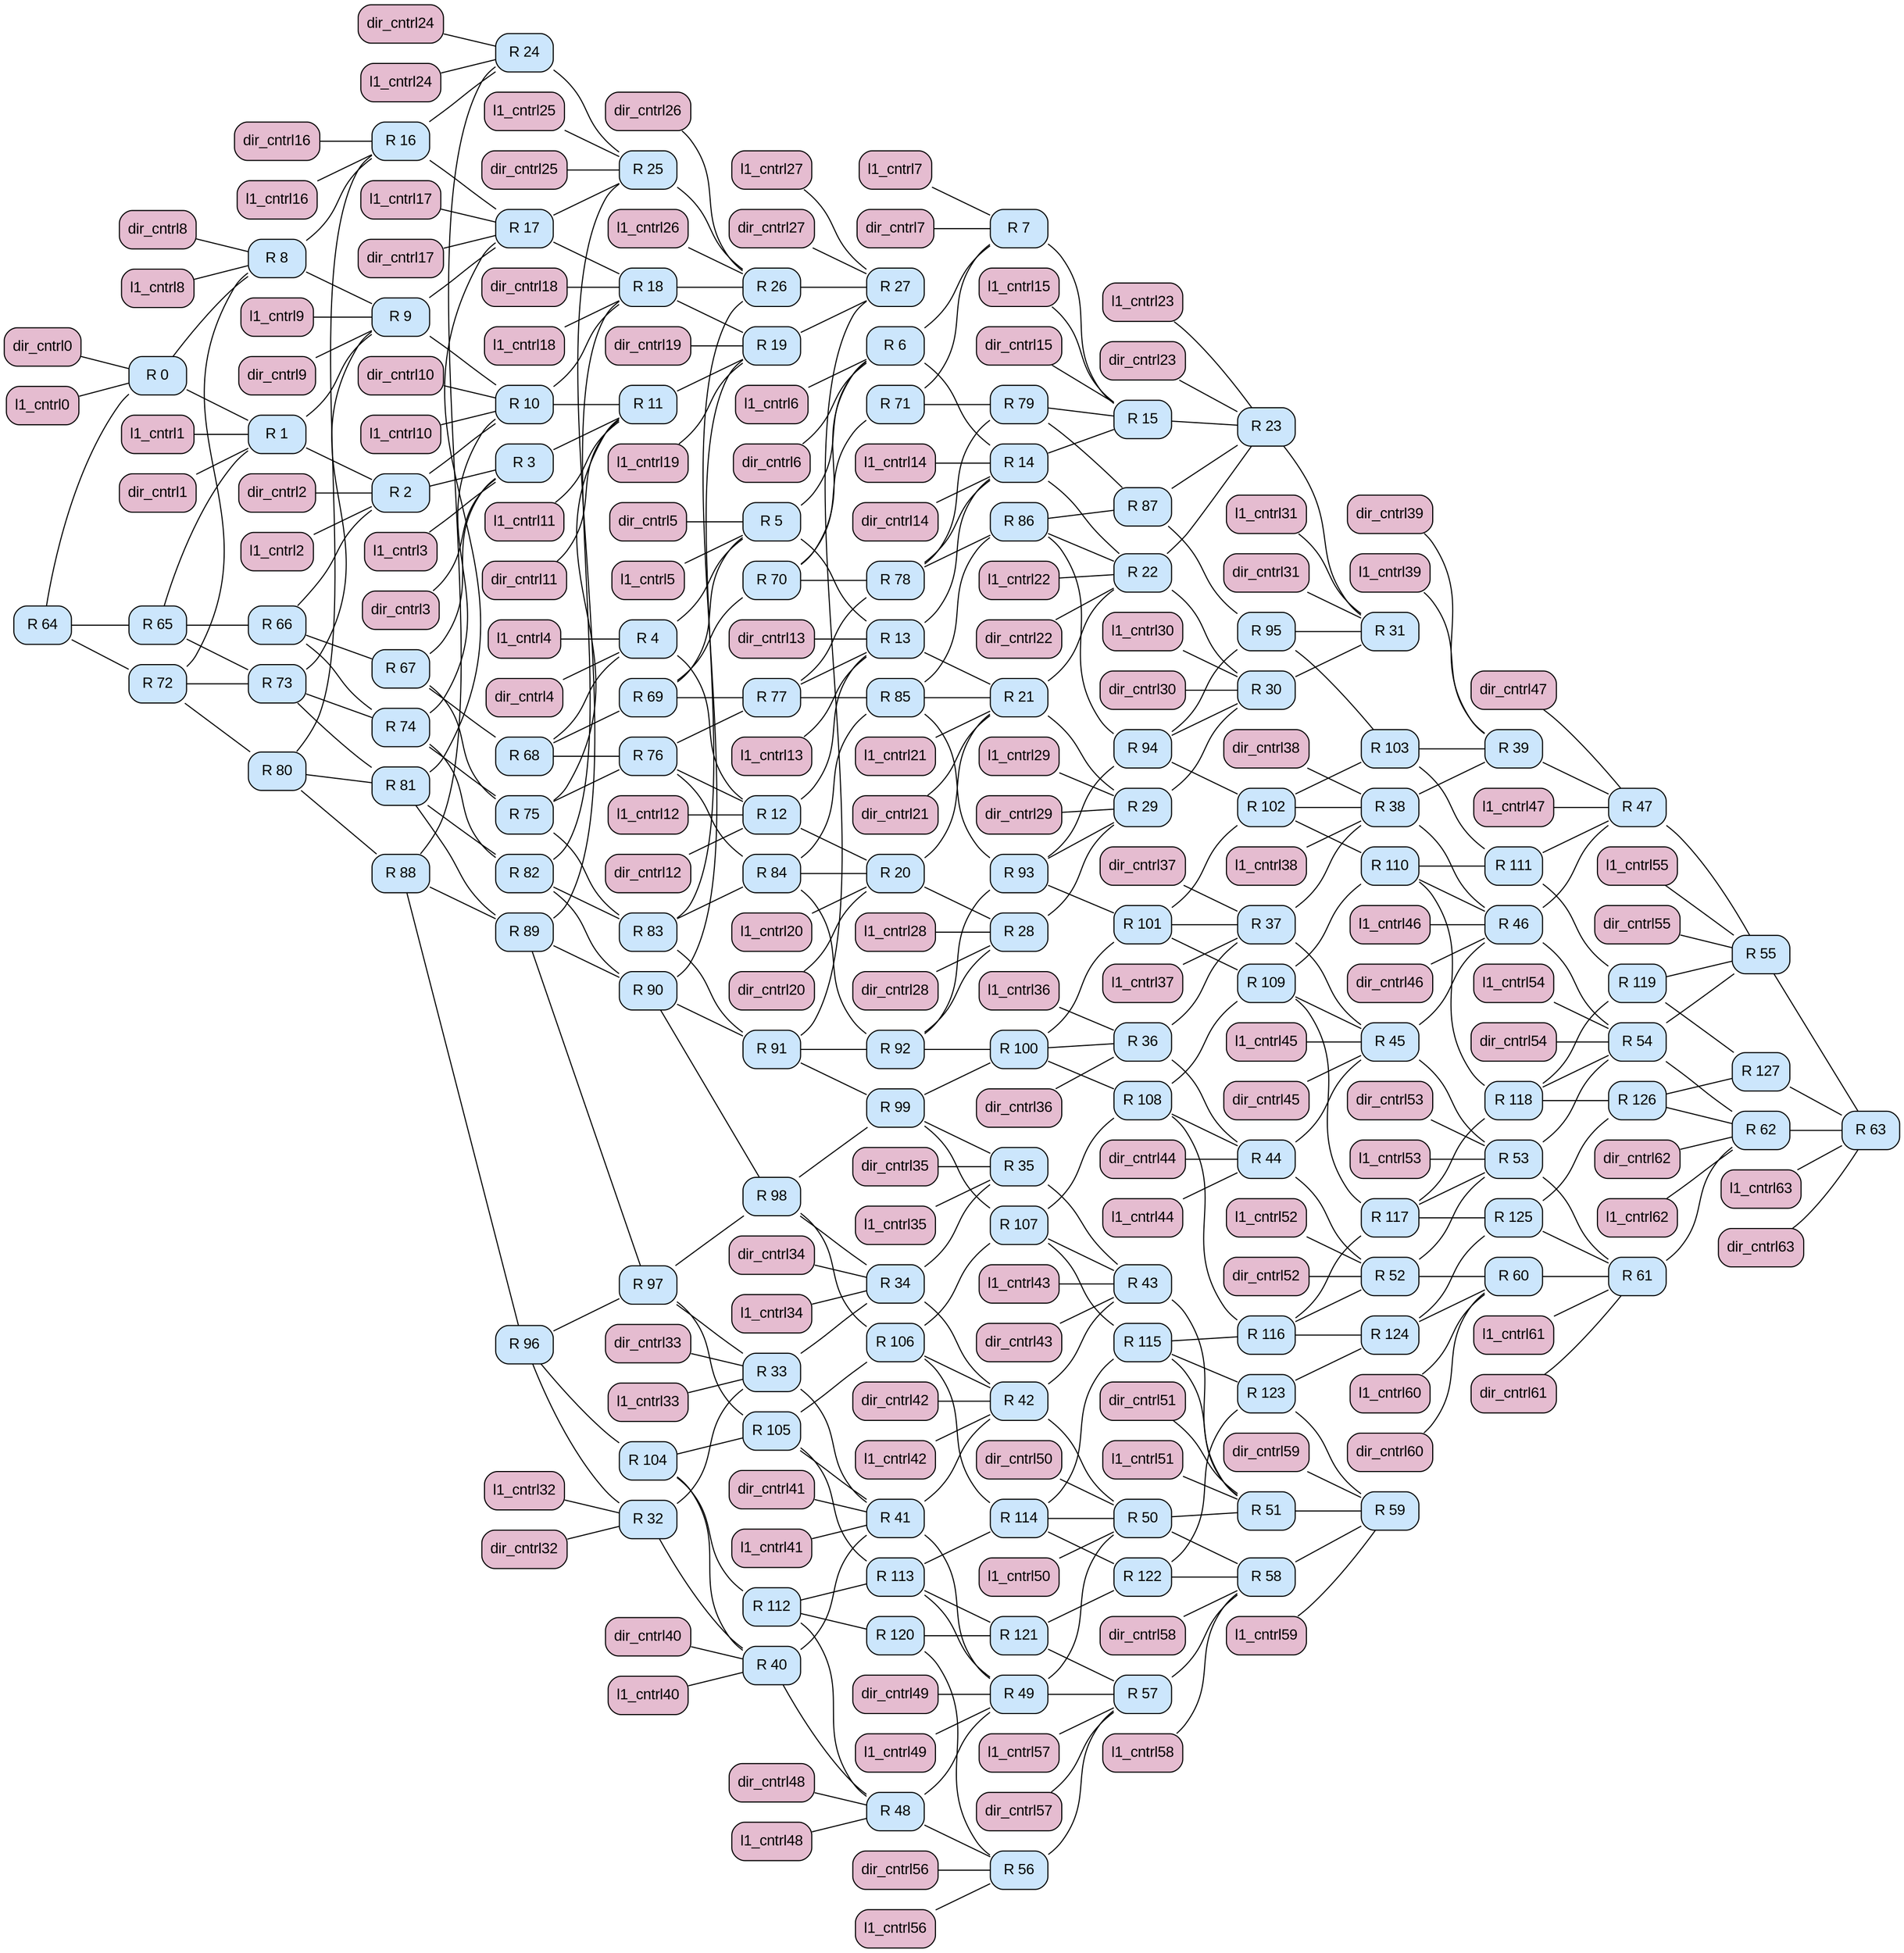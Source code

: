 graph G {
rankdir=LR;
"system.ruby.network.routers000" [color="#000000", fillcolor="#cce6fc", fontcolor="#000000", fontname=Arial, fontsize=14, label="R 0", shape=Mrecord, style="rounded, filled"];
"system.ruby.network.routers001" [color="#000000", fillcolor="#cce6fc", fontcolor="#000000", fontname=Arial, fontsize=14, label="R 1", shape=Mrecord, style="rounded, filled"];
"system.ruby.network.routers002" [color="#000000", fillcolor="#cce6fc", fontcolor="#000000", fontname=Arial, fontsize=14, label="R 2", shape=Mrecord, style="rounded, filled"];
"system.ruby.network.routers003" [color="#000000", fillcolor="#cce6fc", fontcolor="#000000", fontname=Arial, fontsize=14, label="R 3", shape=Mrecord, style="rounded, filled"];
"system.ruby.network.routers004" [color="#000000", fillcolor="#cce6fc", fontcolor="#000000", fontname=Arial, fontsize=14, label="R 4", shape=Mrecord, style="rounded, filled"];
"system.ruby.network.routers005" [color="#000000", fillcolor="#cce6fc", fontcolor="#000000", fontname=Arial, fontsize=14, label="R 5", shape=Mrecord, style="rounded, filled"];
"system.ruby.network.routers006" [color="#000000", fillcolor="#cce6fc", fontcolor="#000000", fontname=Arial, fontsize=14, label="R 6", shape=Mrecord, style="rounded, filled"];
"system.ruby.network.routers007" [color="#000000", fillcolor="#cce6fc", fontcolor="#000000", fontname=Arial, fontsize=14, label="R 7", shape=Mrecord, style="rounded, filled"];
"system.ruby.network.routers008" [color="#000000", fillcolor="#cce6fc", fontcolor="#000000", fontname=Arial, fontsize=14, label="R 8", shape=Mrecord, style="rounded, filled"];
"system.ruby.network.routers009" [color="#000000", fillcolor="#cce6fc", fontcolor="#000000", fontname=Arial, fontsize=14, label="R 9", shape=Mrecord, style="rounded, filled"];
"system.ruby.network.routers010" [color="#000000", fillcolor="#cce6fc", fontcolor="#000000", fontname=Arial, fontsize=14, label="R 10", shape=Mrecord, style="rounded, filled"];
"system.ruby.network.routers011" [color="#000000", fillcolor="#cce6fc", fontcolor="#000000", fontname=Arial, fontsize=14, label="R 11", shape=Mrecord, style="rounded, filled"];
"system.ruby.network.routers012" [color="#000000", fillcolor="#cce6fc", fontcolor="#000000", fontname=Arial, fontsize=14, label="R 12", shape=Mrecord, style="rounded, filled"];
"system.ruby.network.routers013" [color="#000000", fillcolor="#cce6fc", fontcolor="#000000", fontname=Arial, fontsize=14, label="R 13", shape=Mrecord, style="rounded, filled"];
"system.ruby.network.routers014" [color="#000000", fillcolor="#cce6fc", fontcolor="#000000", fontname=Arial, fontsize=14, label="R 14", shape=Mrecord, style="rounded, filled"];
"system.ruby.network.routers015" [color="#000000", fillcolor="#cce6fc", fontcolor="#000000", fontname=Arial, fontsize=14, label="R 15", shape=Mrecord, style="rounded, filled"];
"system.ruby.network.routers016" [color="#000000", fillcolor="#cce6fc", fontcolor="#000000", fontname=Arial, fontsize=14, label="R 16", shape=Mrecord, style="rounded, filled"];
"system.ruby.network.routers017" [color="#000000", fillcolor="#cce6fc", fontcolor="#000000", fontname=Arial, fontsize=14, label="R 17", shape=Mrecord, style="rounded, filled"];
"system.ruby.network.routers018" [color="#000000", fillcolor="#cce6fc", fontcolor="#000000", fontname=Arial, fontsize=14, label="R 18", shape=Mrecord, style="rounded, filled"];
"system.ruby.network.routers019" [color="#000000", fillcolor="#cce6fc", fontcolor="#000000", fontname=Arial, fontsize=14, label="R 19", shape=Mrecord, style="rounded, filled"];
"system.ruby.network.routers020" [color="#000000", fillcolor="#cce6fc", fontcolor="#000000", fontname=Arial, fontsize=14, label="R 20", shape=Mrecord, style="rounded, filled"];
"system.ruby.network.routers021" [color="#000000", fillcolor="#cce6fc", fontcolor="#000000", fontname=Arial, fontsize=14, label="R 21", shape=Mrecord, style="rounded, filled"];
"system.ruby.network.routers022" [color="#000000", fillcolor="#cce6fc", fontcolor="#000000", fontname=Arial, fontsize=14, label="R 22", shape=Mrecord, style="rounded, filled"];
"system.ruby.network.routers023" [color="#000000", fillcolor="#cce6fc", fontcolor="#000000", fontname=Arial, fontsize=14, label="R 23", shape=Mrecord, style="rounded, filled"];
"system.ruby.network.routers024" [color="#000000", fillcolor="#cce6fc", fontcolor="#000000", fontname=Arial, fontsize=14, label="R 24", shape=Mrecord, style="rounded, filled"];
"system.ruby.network.routers025" [color="#000000", fillcolor="#cce6fc", fontcolor="#000000", fontname=Arial, fontsize=14, label="R 25", shape=Mrecord, style="rounded, filled"];
"system.ruby.network.routers026" [color="#000000", fillcolor="#cce6fc", fontcolor="#000000", fontname=Arial, fontsize=14, label="R 26", shape=Mrecord, style="rounded, filled"];
"system.ruby.network.routers027" [color="#000000", fillcolor="#cce6fc", fontcolor="#000000", fontname=Arial, fontsize=14, label="R 27", shape=Mrecord, style="rounded, filled"];
"system.ruby.network.routers028" [color="#000000", fillcolor="#cce6fc", fontcolor="#000000", fontname=Arial, fontsize=14, label="R 28", shape=Mrecord, style="rounded, filled"];
"system.ruby.network.routers029" [color="#000000", fillcolor="#cce6fc", fontcolor="#000000", fontname=Arial, fontsize=14, label="R 29", shape=Mrecord, style="rounded, filled"];
"system.ruby.network.routers030" [color="#000000", fillcolor="#cce6fc", fontcolor="#000000", fontname=Arial, fontsize=14, label="R 30", shape=Mrecord, style="rounded, filled"];
"system.ruby.network.routers031" [color="#000000", fillcolor="#cce6fc", fontcolor="#000000", fontname=Arial, fontsize=14, label="R 31", shape=Mrecord, style="rounded, filled"];
"system.ruby.network.routers032" [color="#000000", fillcolor="#cce6fc", fontcolor="#000000", fontname=Arial, fontsize=14, label="R 32", shape=Mrecord, style="rounded, filled"];
"system.ruby.network.routers033" [color="#000000", fillcolor="#cce6fc", fontcolor="#000000", fontname=Arial, fontsize=14, label="R 33", shape=Mrecord, style="rounded, filled"];
"system.ruby.network.routers034" [color="#000000", fillcolor="#cce6fc", fontcolor="#000000", fontname=Arial, fontsize=14, label="R 34", shape=Mrecord, style="rounded, filled"];
"system.ruby.network.routers035" [color="#000000", fillcolor="#cce6fc", fontcolor="#000000", fontname=Arial, fontsize=14, label="R 35", shape=Mrecord, style="rounded, filled"];
"system.ruby.network.routers036" [color="#000000", fillcolor="#cce6fc", fontcolor="#000000", fontname=Arial, fontsize=14, label="R 36", shape=Mrecord, style="rounded, filled"];
"system.ruby.network.routers037" [color="#000000", fillcolor="#cce6fc", fontcolor="#000000", fontname=Arial, fontsize=14, label="R 37", shape=Mrecord, style="rounded, filled"];
"system.ruby.network.routers038" [color="#000000", fillcolor="#cce6fc", fontcolor="#000000", fontname=Arial, fontsize=14, label="R 38", shape=Mrecord, style="rounded, filled"];
"system.ruby.network.routers039" [color="#000000", fillcolor="#cce6fc", fontcolor="#000000", fontname=Arial, fontsize=14, label="R 39", shape=Mrecord, style="rounded, filled"];
"system.ruby.network.routers040" [color="#000000", fillcolor="#cce6fc", fontcolor="#000000", fontname=Arial, fontsize=14, label="R 40", shape=Mrecord, style="rounded, filled"];
"system.ruby.network.routers041" [color="#000000", fillcolor="#cce6fc", fontcolor="#000000", fontname=Arial, fontsize=14, label="R 41", shape=Mrecord, style="rounded, filled"];
"system.ruby.network.routers042" [color="#000000", fillcolor="#cce6fc", fontcolor="#000000", fontname=Arial, fontsize=14, label="R 42", shape=Mrecord, style="rounded, filled"];
"system.ruby.network.routers043" [color="#000000", fillcolor="#cce6fc", fontcolor="#000000", fontname=Arial, fontsize=14, label="R 43", shape=Mrecord, style="rounded, filled"];
"system.ruby.network.routers044" [color="#000000", fillcolor="#cce6fc", fontcolor="#000000", fontname=Arial, fontsize=14, label="R 44", shape=Mrecord, style="rounded, filled"];
"system.ruby.network.routers045" [color="#000000", fillcolor="#cce6fc", fontcolor="#000000", fontname=Arial, fontsize=14, label="R 45", shape=Mrecord, style="rounded, filled"];
"system.ruby.network.routers046" [color="#000000", fillcolor="#cce6fc", fontcolor="#000000", fontname=Arial, fontsize=14, label="R 46", shape=Mrecord, style="rounded, filled"];
"system.ruby.network.routers047" [color="#000000", fillcolor="#cce6fc", fontcolor="#000000", fontname=Arial, fontsize=14, label="R 47", shape=Mrecord, style="rounded, filled"];
"system.ruby.network.routers048" [color="#000000", fillcolor="#cce6fc", fontcolor="#000000", fontname=Arial, fontsize=14, label="R 48", shape=Mrecord, style="rounded, filled"];
"system.ruby.network.routers049" [color="#000000", fillcolor="#cce6fc", fontcolor="#000000", fontname=Arial, fontsize=14, label="R 49", shape=Mrecord, style="rounded, filled"];
"system.ruby.network.routers050" [color="#000000", fillcolor="#cce6fc", fontcolor="#000000", fontname=Arial, fontsize=14, label="R 50", shape=Mrecord, style="rounded, filled"];
"system.ruby.network.routers051" [color="#000000", fillcolor="#cce6fc", fontcolor="#000000", fontname=Arial, fontsize=14, label="R 51", shape=Mrecord, style="rounded, filled"];
"system.ruby.network.routers052" [color="#000000", fillcolor="#cce6fc", fontcolor="#000000", fontname=Arial, fontsize=14, label="R 52", shape=Mrecord, style="rounded, filled"];
"system.ruby.network.routers053" [color="#000000", fillcolor="#cce6fc", fontcolor="#000000", fontname=Arial, fontsize=14, label="R 53", shape=Mrecord, style="rounded, filled"];
"system.ruby.network.routers054" [color="#000000", fillcolor="#cce6fc", fontcolor="#000000", fontname=Arial, fontsize=14, label="R 54", shape=Mrecord, style="rounded, filled"];
"system.ruby.network.routers055" [color="#000000", fillcolor="#cce6fc", fontcolor="#000000", fontname=Arial, fontsize=14, label="R 55", shape=Mrecord, style="rounded, filled"];
"system.ruby.network.routers056" [color="#000000", fillcolor="#cce6fc", fontcolor="#000000", fontname=Arial, fontsize=14, label="R 56", shape=Mrecord, style="rounded, filled"];
"system.ruby.network.routers057" [color="#000000", fillcolor="#cce6fc", fontcolor="#000000", fontname=Arial, fontsize=14, label="R 57", shape=Mrecord, style="rounded, filled"];
"system.ruby.network.routers058" [color="#000000", fillcolor="#cce6fc", fontcolor="#000000", fontname=Arial, fontsize=14, label="R 58", shape=Mrecord, style="rounded, filled"];
"system.ruby.network.routers059" [color="#000000", fillcolor="#cce6fc", fontcolor="#000000", fontname=Arial, fontsize=14, label="R 59", shape=Mrecord, style="rounded, filled"];
"system.ruby.network.routers060" [color="#000000", fillcolor="#cce6fc", fontcolor="#000000", fontname=Arial, fontsize=14, label="R 60", shape=Mrecord, style="rounded, filled"];
"system.ruby.network.routers061" [color="#000000", fillcolor="#cce6fc", fontcolor="#000000", fontname=Arial, fontsize=14, label="R 61", shape=Mrecord, style="rounded, filled"];
"system.ruby.network.routers062" [color="#000000", fillcolor="#cce6fc", fontcolor="#000000", fontname=Arial, fontsize=14, label="R 62", shape=Mrecord, style="rounded, filled"];
"system.ruby.network.routers063" [color="#000000", fillcolor="#cce6fc", fontcolor="#000000", fontname=Arial, fontsize=14, label="R 63", shape=Mrecord, style="rounded, filled"];
"system.ruby.network.routers064" [color="#000000", fillcolor="#cce6fc", fontcolor="#000000", fontname=Arial, fontsize=14, label="R 64", shape=Mrecord, style="rounded, filled"];
"system.ruby.network.routers065" [color="#000000", fillcolor="#cce6fc", fontcolor="#000000", fontname=Arial, fontsize=14, label="R 65", shape=Mrecord, style="rounded, filled"];
"system.ruby.network.routers066" [color="#000000", fillcolor="#cce6fc", fontcolor="#000000", fontname=Arial, fontsize=14, label="R 66", shape=Mrecord, style="rounded, filled"];
"system.ruby.network.routers067" [color="#000000", fillcolor="#cce6fc", fontcolor="#000000", fontname=Arial, fontsize=14, label="R 67", shape=Mrecord, style="rounded, filled"];
"system.ruby.network.routers068" [color="#000000", fillcolor="#cce6fc", fontcolor="#000000", fontname=Arial, fontsize=14, label="R 68", shape=Mrecord, style="rounded, filled"];
"system.ruby.network.routers069" [color="#000000", fillcolor="#cce6fc", fontcolor="#000000", fontname=Arial, fontsize=14, label="R 69", shape=Mrecord, style="rounded, filled"];
"system.ruby.network.routers070" [color="#000000", fillcolor="#cce6fc", fontcolor="#000000", fontname=Arial, fontsize=14, label="R 70", shape=Mrecord, style="rounded, filled"];
"system.ruby.network.routers071" [color="#000000", fillcolor="#cce6fc", fontcolor="#000000", fontname=Arial, fontsize=14, label="R 71", shape=Mrecord, style="rounded, filled"];
"system.ruby.network.routers072" [color="#000000", fillcolor="#cce6fc", fontcolor="#000000", fontname=Arial, fontsize=14, label="R 72", shape=Mrecord, style="rounded, filled"];
"system.ruby.network.routers073" [color="#000000", fillcolor="#cce6fc", fontcolor="#000000", fontname=Arial, fontsize=14, label="R 73", shape=Mrecord, style="rounded, filled"];
"system.ruby.network.routers074" [color="#000000", fillcolor="#cce6fc", fontcolor="#000000", fontname=Arial, fontsize=14, label="R 74", shape=Mrecord, style="rounded, filled"];
"system.ruby.network.routers075" [color="#000000", fillcolor="#cce6fc", fontcolor="#000000", fontname=Arial, fontsize=14, label="R 75", shape=Mrecord, style="rounded, filled"];
"system.ruby.network.routers076" [color="#000000", fillcolor="#cce6fc", fontcolor="#000000", fontname=Arial, fontsize=14, label="R 76", shape=Mrecord, style="rounded, filled"];
"system.ruby.network.routers077" [color="#000000", fillcolor="#cce6fc", fontcolor="#000000", fontname=Arial, fontsize=14, label="R 77", shape=Mrecord, style="rounded, filled"];
"system.ruby.network.routers078" [color="#000000", fillcolor="#cce6fc", fontcolor="#000000", fontname=Arial, fontsize=14, label="R 78", shape=Mrecord, style="rounded, filled"];
"system.ruby.network.routers079" [color="#000000", fillcolor="#cce6fc", fontcolor="#000000", fontname=Arial, fontsize=14, label="R 79", shape=Mrecord, style="rounded, filled"];
"system.ruby.network.routers080" [color="#000000", fillcolor="#cce6fc", fontcolor="#000000", fontname=Arial, fontsize=14, label="R 80", shape=Mrecord, style="rounded, filled"];
"system.ruby.network.routers081" [color="#000000", fillcolor="#cce6fc", fontcolor="#000000", fontname=Arial, fontsize=14, label="R 81", shape=Mrecord, style="rounded, filled"];
"system.ruby.network.routers082" [color="#000000", fillcolor="#cce6fc", fontcolor="#000000", fontname=Arial, fontsize=14, label="R 82", shape=Mrecord, style="rounded, filled"];
"system.ruby.network.routers083" [color="#000000", fillcolor="#cce6fc", fontcolor="#000000", fontname=Arial, fontsize=14, label="R 83", shape=Mrecord, style="rounded, filled"];
"system.ruby.network.routers084" [color="#000000", fillcolor="#cce6fc", fontcolor="#000000", fontname=Arial, fontsize=14, label="R 84", shape=Mrecord, style="rounded, filled"];
"system.ruby.network.routers085" [color="#000000", fillcolor="#cce6fc", fontcolor="#000000", fontname=Arial, fontsize=14, label="R 85", shape=Mrecord, style="rounded, filled"];
"system.ruby.network.routers086" [color="#000000", fillcolor="#cce6fc", fontcolor="#000000", fontname=Arial, fontsize=14, label="R 86", shape=Mrecord, style="rounded, filled"];
"system.ruby.network.routers087" [color="#000000", fillcolor="#cce6fc", fontcolor="#000000", fontname=Arial, fontsize=14, label="R 87", shape=Mrecord, style="rounded, filled"];
"system.ruby.network.routers088" [color="#000000", fillcolor="#cce6fc", fontcolor="#000000", fontname=Arial, fontsize=14, label="R 88", shape=Mrecord, style="rounded, filled"];
"system.ruby.network.routers089" [color="#000000", fillcolor="#cce6fc", fontcolor="#000000", fontname=Arial, fontsize=14, label="R 89", shape=Mrecord, style="rounded, filled"];
"system.ruby.network.routers090" [color="#000000", fillcolor="#cce6fc", fontcolor="#000000", fontname=Arial, fontsize=14, label="R 90", shape=Mrecord, style="rounded, filled"];
"system.ruby.network.routers091" [color="#000000", fillcolor="#cce6fc", fontcolor="#000000", fontname=Arial, fontsize=14, label="R 91", shape=Mrecord, style="rounded, filled"];
"system.ruby.network.routers092" [color="#000000", fillcolor="#cce6fc", fontcolor="#000000", fontname=Arial, fontsize=14, label="R 92", shape=Mrecord, style="rounded, filled"];
"system.ruby.network.routers093" [color="#000000", fillcolor="#cce6fc", fontcolor="#000000", fontname=Arial, fontsize=14, label="R 93", shape=Mrecord, style="rounded, filled"];
"system.ruby.network.routers094" [color="#000000", fillcolor="#cce6fc", fontcolor="#000000", fontname=Arial, fontsize=14, label="R 94", shape=Mrecord, style="rounded, filled"];
"system.ruby.network.routers095" [color="#000000", fillcolor="#cce6fc", fontcolor="#000000", fontname=Arial, fontsize=14, label="R 95", shape=Mrecord, style="rounded, filled"];
"system.ruby.network.routers096" [color="#000000", fillcolor="#cce6fc", fontcolor="#000000", fontname=Arial, fontsize=14, label="R 96", shape=Mrecord, style="rounded, filled"];
"system.ruby.network.routers097" [color="#000000", fillcolor="#cce6fc", fontcolor="#000000", fontname=Arial, fontsize=14, label="R 97", shape=Mrecord, style="rounded, filled"];
"system.ruby.network.routers098" [color="#000000", fillcolor="#cce6fc", fontcolor="#000000", fontname=Arial, fontsize=14, label="R 98", shape=Mrecord, style="rounded, filled"];
"system.ruby.network.routers099" [color="#000000", fillcolor="#cce6fc", fontcolor="#000000", fontname=Arial, fontsize=14, label="R 99", shape=Mrecord, style="rounded, filled"];
"system.ruby.network.routers100" [color="#000000", fillcolor="#cce6fc", fontcolor="#000000", fontname=Arial, fontsize=14, label="R 100", shape=Mrecord, style="rounded, filled"];
"system.ruby.network.routers101" [color="#000000", fillcolor="#cce6fc", fontcolor="#000000", fontname=Arial, fontsize=14, label="R 101", shape=Mrecord, style="rounded, filled"];
"system.ruby.network.routers102" [color="#000000", fillcolor="#cce6fc", fontcolor="#000000", fontname=Arial, fontsize=14, label="R 102", shape=Mrecord, style="rounded, filled"];
"system.ruby.network.routers103" [color="#000000", fillcolor="#cce6fc", fontcolor="#000000", fontname=Arial, fontsize=14, label="R 103", shape=Mrecord, style="rounded, filled"];
"system.ruby.network.routers104" [color="#000000", fillcolor="#cce6fc", fontcolor="#000000", fontname=Arial, fontsize=14, label="R 104", shape=Mrecord, style="rounded, filled"];
"system.ruby.network.routers105" [color="#000000", fillcolor="#cce6fc", fontcolor="#000000", fontname=Arial, fontsize=14, label="R 105", shape=Mrecord, style="rounded, filled"];
"system.ruby.network.routers106" [color="#000000", fillcolor="#cce6fc", fontcolor="#000000", fontname=Arial, fontsize=14, label="R 106", shape=Mrecord, style="rounded, filled"];
"system.ruby.network.routers107" [color="#000000", fillcolor="#cce6fc", fontcolor="#000000", fontname=Arial, fontsize=14, label="R 107", shape=Mrecord, style="rounded, filled"];
"system.ruby.network.routers108" [color="#000000", fillcolor="#cce6fc", fontcolor="#000000", fontname=Arial, fontsize=14, label="R 108", shape=Mrecord, style="rounded, filled"];
"system.ruby.network.routers109" [color="#000000", fillcolor="#cce6fc", fontcolor="#000000", fontname=Arial, fontsize=14, label="R 109", shape=Mrecord, style="rounded, filled"];
"system.ruby.network.routers110" [color="#000000", fillcolor="#cce6fc", fontcolor="#000000", fontname=Arial, fontsize=14, label="R 110", shape=Mrecord, style="rounded, filled"];
"system.ruby.network.routers111" [color="#000000", fillcolor="#cce6fc", fontcolor="#000000", fontname=Arial, fontsize=14, label="R 111", shape=Mrecord, style="rounded, filled"];
"system.ruby.network.routers112" [color="#000000", fillcolor="#cce6fc", fontcolor="#000000", fontname=Arial, fontsize=14, label="R 112", shape=Mrecord, style="rounded, filled"];
"system.ruby.network.routers113" [color="#000000", fillcolor="#cce6fc", fontcolor="#000000", fontname=Arial, fontsize=14, label="R 113", shape=Mrecord, style="rounded, filled"];
"system.ruby.network.routers114" [color="#000000", fillcolor="#cce6fc", fontcolor="#000000", fontname=Arial, fontsize=14, label="R 114", shape=Mrecord, style="rounded, filled"];
"system.ruby.network.routers115" [color="#000000", fillcolor="#cce6fc", fontcolor="#000000", fontname=Arial, fontsize=14, label="R 115", shape=Mrecord, style="rounded, filled"];
"system.ruby.network.routers116" [color="#000000", fillcolor="#cce6fc", fontcolor="#000000", fontname=Arial, fontsize=14, label="R 116", shape=Mrecord, style="rounded, filled"];
"system.ruby.network.routers117" [color="#000000", fillcolor="#cce6fc", fontcolor="#000000", fontname=Arial, fontsize=14, label="R 117", shape=Mrecord, style="rounded, filled"];
"system.ruby.network.routers118" [color="#000000", fillcolor="#cce6fc", fontcolor="#000000", fontname=Arial, fontsize=14, label="R 118", shape=Mrecord, style="rounded, filled"];
"system.ruby.network.routers119" [color="#000000", fillcolor="#cce6fc", fontcolor="#000000", fontname=Arial, fontsize=14, label="R 119", shape=Mrecord, style="rounded, filled"];
"system.ruby.network.routers120" [color="#000000", fillcolor="#cce6fc", fontcolor="#000000", fontname=Arial, fontsize=14, label="R 120", shape=Mrecord, style="rounded, filled"];
"system.ruby.network.routers121" [color="#000000", fillcolor="#cce6fc", fontcolor="#000000", fontname=Arial, fontsize=14, label="R 121", shape=Mrecord, style="rounded, filled"];
"system.ruby.network.routers122" [color="#000000", fillcolor="#cce6fc", fontcolor="#000000", fontname=Arial, fontsize=14, label="R 122", shape=Mrecord, style="rounded, filled"];
"system.ruby.network.routers123" [color="#000000", fillcolor="#cce6fc", fontcolor="#000000", fontname=Arial, fontsize=14, label="R 123", shape=Mrecord, style="rounded, filled"];
"system.ruby.network.routers124" [color="#000000", fillcolor="#cce6fc", fontcolor="#000000", fontname=Arial, fontsize=14, label="R 124", shape=Mrecord, style="rounded, filled"];
"system.ruby.network.routers125" [color="#000000", fillcolor="#cce6fc", fontcolor="#000000", fontname=Arial, fontsize=14, label="R 125", shape=Mrecord, style="rounded, filled"];
"system.ruby.network.routers126" [color="#000000", fillcolor="#cce6fc", fontcolor="#000000", fontname=Arial, fontsize=14, label="R 126", shape=Mrecord, style="rounded, filled"];
"system.ruby.network.routers127" [color="#000000", fillcolor="#cce6fc", fontcolor="#000000", fontname=Arial, fontsize=14, label="R 127", shape=Mrecord, style="rounded, filled"];
"system.ruby.network.routers000" -- "system.ruby.network.routers001";
"system.ruby.network.routers001" -- "system.ruby.network.routers002";
"system.ruby.network.routers002" -- "system.ruby.network.routers003";
"system.ruby.network.routers004" -- "system.ruby.network.routers005";
"system.ruby.network.routers005" -- "system.ruby.network.routers006";
"system.ruby.network.routers006" -- "system.ruby.network.routers007";
"system.ruby.network.routers008" -- "system.ruby.network.routers009";
"system.ruby.network.routers009" -- "system.ruby.network.routers010";
"system.ruby.network.routers010" -- "system.ruby.network.routers011";
"system.ruby.network.routers012" -- "system.ruby.network.routers013";
"system.ruby.network.routers013" -- "system.ruby.network.routers014";
"system.ruby.network.routers014" -- "system.ruby.network.routers015";
"system.ruby.network.routers016" -- "system.ruby.network.routers017";
"system.ruby.network.routers017" -- "system.ruby.network.routers018";
"system.ruby.network.routers018" -- "system.ruby.network.routers019";
"system.ruby.network.routers020" -- "system.ruby.network.routers021";
"system.ruby.network.routers021" -- "system.ruby.network.routers022";
"system.ruby.network.routers022" -- "system.ruby.network.routers023";
"system.ruby.network.routers024" -- "system.ruby.network.routers025";
"system.ruby.network.routers025" -- "system.ruby.network.routers026";
"system.ruby.network.routers026" -- "system.ruby.network.routers027";
"system.ruby.network.routers028" -- "system.ruby.network.routers029";
"system.ruby.network.routers029" -- "system.ruby.network.routers030";
"system.ruby.network.routers030" -- "system.ruby.network.routers031";
"system.ruby.network.routers032" -- "system.ruby.network.routers033";
"system.ruby.network.routers033" -- "system.ruby.network.routers034";
"system.ruby.network.routers034" -- "system.ruby.network.routers035";
"system.ruby.network.routers036" -- "system.ruby.network.routers037";
"system.ruby.network.routers037" -- "system.ruby.network.routers038";
"system.ruby.network.routers038" -- "system.ruby.network.routers039";
"system.ruby.network.routers040" -- "system.ruby.network.routers041";
"system.ruby.network.routers041" -- "system.ruby.network.routers042";
"system.ruby.network.routers042" -- "system.ruby.network.routers043";
"system.ruby.network.routers044" -- "system.ruby.network.routers045";
"system.ruby.network.routers045" -- "system.ruby.network.routers046";
"system.ruby.network.routers046" -- "system.ruby.network.routers047";
"system.ruby.network.routers048" -- "system.ruby.network.routers049";
"system.ruby.network.routers049" -- "system.ruby.network.routers050";
"system.ruby.network.routers050" -- "system.ruby.network.routers051";
"system.ruby.network.routers052" -- "system.ruby.network.routers053";
"system.ruby.network.routers053" -- "system.ruby.network.routers054";
"system.ruby.network.routers054" -- "system.ruby.network.routers055";
"system.ruby.network.routers056" -- "system.ruby.network.routers057";
"system.ruby.network.routers057" -- "system.ruby.network.routers058";
"system.ruby.network.routers058" -- "system.ruby.network.routers059";
"system.ruby.network.routers060" -- "system.ruby.network.routers061";
"system.ruby.network.routers061" -- "system.ruby.network.routers062";
"system.ruby.network.routers062" -- "system.ruby.network.routers063";
"system.ruby.network.routers000" -- "system.ruby.network.routers008";
"system.ruby.network.routers008" -- "system.ruby.network.routers016";
"system.ruby.network.routers016" -- "system.ruby.network.routers024";
"system.ruby.network.routers032" -- "system.ruby.network.routers040";
"system.ruby.network.routers040" -- "system.ruby.network.routers048";
"system.ruby.network.routers048" -- "system.ruby.network.routers056";
"system.ruby.network.routers001" -- "system.ruby.network.routers009";
"system.ruby.network.routers009" -- "system.ruby.network.routers017";
"system.ruby.network.routers017" -- "system.ruby.network.routers025";
"system.ruby.network.routers033" -- "system.ruby.network.routers041";
"system.ruby.network.routers041" -- "system.ruby.network.routers049";
"system.ruby.network.routers049" -- "system.ruby.network.routers057";
"system.ruby.network.routers002" -- "system.ruby.network.routers010";
"system.ruby.network.routers010" -- "system.ruby.network.routers018";
"system.ruby.network.routers018" -- "system.ruby.network.routers026";
"system.ruby.network.routers034" -- "system.ruby.network.routers042";
"system.ruby.network.routers042" -- "system.ruby.network.routers050";
"system.ruby.network.routers050" -- "system.ruby.network.routers058";
"system.ruby.network.routers003" -- "system.ruby.network.routers011";
"system.ruby.network.routers011" -- "system.ruby.network.routers019";
"system.ruby.network.routers019" -- "system.ruby.network.routers027";
"system.ruby.network.routers035" -- "system.ruby.network.routers043";
"system.ruby.network.routers043" -- "system.ruby.network.routers051";
"system.ruby.network.routers051" -- "system.ruby.network.routers059";
"system.ruby.network.routers004" -- "system.ruby.network.routers012";
"system.ruby.network.routers012" -- "system.ruby.network.routers020";
"system.ruby.network.routers020" -- "system.ruby.network.routers028";
"system.ruby.network.routers036" -- "system.ruby.network.routers044";
"system.ruby.network.routers044" -- "system.ruby.network.routers052";
"system.ruby.network.routers052" -- "system.ruby.network.routers060";
"system.ruby.network.routers005" -- "system.ruby.network.routers013";
"system.ruby.network.routers013" -- "system.ruby.network.routers021";
"system.ruby.network.routers021" -- "system.ruby.network.routers029";
"system.ruby.network.routers037" -- "system.ruby.network.routers045";
"system.ruby.network.routers045" -- "system.ruby.network.routers053";
"system.ruby.network.routers053" -- "system.ruby.network.routers061";
"system.ruby.network.routers006" -- "system.ruby.network.routers014";
"system.ruby.network.routers014" -- "system.ruby.network.routers022";
"system.ruby.network.routers022" -- "system.ruby.network.routers030";
"system.ruby.network.routers038" -- "system.ruby.network.routers046";
"system.ruby.network.routers046" -- "system.ruby.network.routers054";
"system.ruby.network.routers054" -- "system.ruby.network.routers062";
"system.ruby.network.routers007" -- "system.ruby.network.routers015";
"system.ruby.network.routers015" -- "system.ruby.network.routers023";
"system.ruby.network.routers023" -- "system.ruby.network.routers031";
"system.ruby.network.routers039" -- "system.ruby.network.routers047";
"system.ruby.network.routers047" -- "system.ruby.network.routers055";
"system.ruby.network.routers055" -- "system.ruby.network.routers063";
"system.ruby.network.routers064" -- "system.ruby.network.routers065";
"system.ruby.network.routers065" -- "system.ruby.network.routers066";
"system.ruby.network.routers066" -- "system.ruby.network.routers067";
"system.ruby.network.routers067" -- "system.ruby.network.routers068";
"system.ruby.network.routers068" -- "system.ruby.network.routers069";
"system.ruby.network.routers069" -- "system.ruby.network.routers070";
"system.ruby.network.routers070" -- "system.ruby.network.routers071";
"system.ruby.network.routers072" -- "system.ruby.network.routers073";
"system.ruby.network.routers073" -- "system.ruby.network.routers074";
"system.ruby.network.routers074" -- "system.ruby.network.routers075";
"system.ruby.network.routers075" -- "system.ruby.network.routers076";
"system.ruby.network.routers076" -- "system.ruby.network.routers077";
"system.ruby.network.routers077" -- "system.ruby.network.routers078";
"system.ruby.network.routers078" -- "system.ruby.network.routers079";
"system.ruby.network.routers080" -- "system.ruby.network.routers081";
"system.ruby.network.routers081" -- "system.ruby.network.routers082";
"system.ruby.network.routers082" -- "system.ruby.network.routers083";
"system.ruby.network.routers083" -- "system.ruby.network.routers084";
"system.ruby.network.routers084" -- "system.ruby.network.routers085";
"system.ruby.network.routers085" -- "system.ruby.network.routers086";
"system.ruby.network.routers086" -- "system.ruby.network.routers087";
"system.ruby.network.routers088" -- "system.ruby.network.routers089";
"system.ruby.network.routers089" -- "system.ruby.network.routers090";
"system.ruby.network.routers090" -- "system.ruby.network.routers091";
"system.ruby.network.routers091" -- "system.ruby.network.routers092";
"system.ruby.network.routers092" -- "system.ruby.network.routers093";
"system.ruby.network.routers093" -- "system.ruby.network.routers094";
"system.ruby.network.routers094" -- "system.ruby.network.routers095";
"system.ruby.network.routers096" -- "system.ruby.network.routers097";
"system.ruby.network.routers097" -- "system.ruby.network.routers098";
"system.ruby.network.routers098" -- "system.ruby.network.routers099";
"system.ruby.network.routers099" -- "system.ruby.network.routers100";
"system.ruby.network.routers100" -- "system.ruby.network.routers101";
"system.ruby.network.routers101" -- "system.ruby.network.routers102";
"system.ruby.network.routers102" -- "system.ruby.network.routers103";
"system.ruby.network.routers104" -- "system.ruby.network.routers105";
"system.ruby.network.routers105" -- "system.ruby.network.routers106";
"system.ruby.network.routers106" -- "system.ruby.network.routers107";
"system.ruby.network.routers107" -- "system.ruby.network.routers108";
"system.ruby.network.routers108" -- "system.ruby.network.routers109";
"system.ruby.network.routers109" -- "system.ruby.network.routers110";
"system.ruby.network.routers110" -- "system.ruby.network.routers111";
"system.ruby.network.routers112" -- "system.ruby.network.routers113";
"system.ruby.network.routers113" -- "system.ruby.network.routers114";
"system.ruby.network.routers114" -- "system.ruby.network.routers115";
"system.ruby.network.routers115" -- "system.ruby.network.routers116";
"system.ruby.network.routers116" -- "system.ruby.network.routers117";
"system.ruby.network.routers117" -- "system.ruby.network.routers118";
"system.ruby.network.routers118" -- "system.ruby.network.routers119";
"system.ruby.network.routers120" -- "system.ruby.network.routers121";
"system.ruby.network.routers121" -- "system.ruby.network.routers122";
"system.ruby.network.routers122" -- "system.ruby.network.routers123";
"system.ruby.network.routers123" -- "system.ruby.network.routers124";
"system.ruby.network.routers124" -- "system.ruby.network.routers125";
"system.ruby.network.routers125" -- "system.ruby.network.routers126";
"system.ruby.network.routers126" -- "system.ruby.network.routers127";
"system.ruby.network.routers064" -- "system.ruby.network.routers072";
"system.ruby.network.routers072" -- "system.ruby.network.routers080";
"system.ruby.network.routers080" -- "system.ruby.network.routers088";
"system.ruby.network.routers088" -- "system.ruby.network.routers096";
"system.ruby.network.routers096" -- "system.ruby.network.routers104";
"system.ruby.network.routers104" -- "system.ruby.network.routers112";
"system.ruby.network.routers112" -- "system.ruby.network.routers120";
"system.ruby.network.routers065" -- "system.ruby.network.routers073";
"system.ruby.network.routers073" -- "system.ruby.network.routers081";
"system.ruby.network.routers081" -- "system.ruby.network.routers089";
"system.ruby.network.routers089" -- "system.ruby.network.routers097";
"system.ruby.network.routers097" -- "system.ruby.network.routers105";
"system.ruby.network.routers105" -- "system.ruby.network.routers113";
"system.ruby.network.routers113" -- "system.ruby.network.routers121";
"system.ruby.network.routers066" -- "system.ruby.network.routers074";
"system.ruby.network.routers074" -- "system.ruby.network.routers082";
"system.ruby.network.routers082" -- "system.ruby.network.routers090";
"system.ruby.network.routers090" -- "system.ruby.network.routers098";
"system.ruby.network.routers098" -- "system.ruby.network.routers106";
"system.ruby.network.routers106" -- "system.ruby.network.routers114";
"system.ruby.network.routers114" -- "system.ruby.network.routers122";
"system.ruby.network.routers067" -- "system.ruby.network.routers075";
"system.ruby.network.routers075" -- "system.ruby.network.routers083";
"system.ruby.network.routers083" -- "system.ruby.network.routers091";
"system.ruby.network.routers091" -- "system.ruby.network.routers099";
"system.ruby.network.routers099" -- "system.ruby.network.routers107";
"system.ruby.network.routers107" -- "system.ruby.network.routers115";
"system.ruby.network.routers115" -- "system.ruby.network.routers123";
"system.ruby.network.routers068" -- "system.ruby.network.routers076";
"system.ruby.network.routers076" -- "system.ruby.network.routers084";
"system.ruby.network.routers084" -- "system.ruby.network.routers092";
"system.ruby.network.routers092" -- "system.ruby.network.routers100";
"system.ruby.network.routers100" -- "system.ruby.network.routers108";
"system.ruby.network.routers108" -- "system.ruby.network.routers116";
"system.ruby.network.routers116" -- "system.ruby.network.routers124";
"system.ruby.network.routers069" -- "system.ruby.network.routers077";
"system.ruby.network.routers077" -- "system.ruby.network.routers085";
"system.ruby.network.routers085" -- "system.ruby.network.routers093";
"system.ruby.network.routers093" -- "system.ruby.network.routers101";
"system.ruby.network.routers101" -- "system.ruby.network.routers109";
"system.ruby.network.routers109" -- "system.ruby.network.routers117";
"system.ruby.network.routers117" -- "system.ruby.network.routers125";
"system.ruby.network.routers070" -- "system.ruby.network.routers078";
"system.ruby.network.routers078" -- "system.ruby.network.routers086";
"system.ruby.network.routers086" -- "system.ruby.network.routers094";
"system.ruby.network.routers094" -- "system.ruby.network.routers102";
"system.ruby.network.routers102" -- "system.ruby.network.routers110";
"system.ruby.network.routers110" -- "system.ruby.network.routers118";
"system.ruby.network.routers118" -- "system.ruby.network.routers126";
"system.ruby.network.routers071" -- "system.ruby.network.routers079";
"system.ruby.network.routers079" -- "system.ruby.network.routers087";
"system.ruby.network.routers087" -- "system.ruby.network.routers095";
"system.ruby.network.routers095" -- "system.ruby.network.routers103";
"system.ruby.network.routers103" -- "system.ruby.network.routers111";
"system.ruby.network.routers111" -- "system.ruby.network.routers119";
"system.ruby.network.routers119" -- "system.ruby.network.routers127";
"system.ruby.network.routers064" -- "system.ruby.network.routers000";
"system.ruby.network.routers072" -- "system.ruby.network.routers008";
"system.ruby.network.routers080" -- "system.ruby.network.routers016";
"system.ruby.network.routers088" -- "system.ruby.network.routers024";
"system.ruby.network.routers096" -- "system.ruby.network.routers032";
"system.ruby.network.routers104" -- "system.ruby.network.routers040";
"system.ruby.network.routers112" -- "system.ruby.network.routers048";
"system.ruby.network.routers120" -- "system.ruby.network.routers056";
"system.ruby.network.routers065" -- "system.ruby.network.routers001";
"system.ruby.network.routers073" -- "system.ruby.network.routers009";
"system.ruby.network.routers081" -- "system.ruby.network.routers017";
"system.ruby.network.routers089" -- "system.ruby.network.routers025";
"system.ruby.network.routers097" -- "system.ruby.network.routers033";
"system.ruby.network.routers105" -- "system.ruby.network.routers041";
"system.ruby.network.routers113" -- "system.ruby.network.routers049";
"system.ruby.network.routers121" -- "system.ruby.network.routers057";
"system.ruby.network.routers066" -- "system.ruby.network.routers002";
"system.ruby.network.routers074" -- "system.ruby.network.routers010";
"system.ruby.network.routers082" -- "system.ruby.network.routers018";
"system.ruby.network.routers090" -- "system.ruby.network.routers026";
"system.ruby.network.routers098" -- "system.ruby.network.routers034";
"system.ruby.network.routers106" -- "system.ruby.network.routers042";
"system.ruby.network.routers114" -- "system.ruby.network.routers050";
"system.ruby.network.routers122" -- "system.ruby.network.routers058";
"system.ruby.network.routers067" -- "system.ruby.network.routers003";
"system.ruby.network.routers075" -- "system.ruby.network.routers011";
"system.ruby.network.routers083" -- "system.ruby.network.routers019";
"system.ruby.network.routers091" -- "system.ruby.network.routers027";
"system.ruby.network.routers099" -- "system.ruby.network.routers035";
"system.ruby.network.routers107" -- "system.ruby.network.routers043";
"system.ruby.network.routers115" -- "system.ruby.network.routers051";
"system.ruby.network.routers123" -- "system.ruby.network.routers059";
"system.ruby.network.routers068" -- "system.ruby.network.routers004";
"system.ruby.network.routers076" -- "system.ruby.network.routers012";
"system.ruby.network.routers084" -- "system.ruby.network.routers020";
"system.ruby.network.routers092" -- "system.ruby.network.routers028";
"system.ruby.network.routers100" -- "system.ruby.network.routers036";
"system.ruby.network.routers108" -- "system.ruby.network.routers044";
"system.ruby.network.routers116" -- "system.ruby.network.routers052";
"system.ruby.network.routers124" -- "system.ruby.network.routers060";
"system.ruby.network.routers069" -- "system.ruby.network.routers005";
"system.ruby.network.routers077" -- "system.ruby.network.routers013";
"system.ruby.network.routers085" -- "system.ruby.network.routers021";
"system.ruby.network.routers093" -- "system.ruby.network.routers029";
"system.ruby.network.routers101" -- "system.ruby.network.routers037";
"system.ruby.network.routers109" -- "system.ruby.network.routers045";
"system.ruby.network.routers117" -- "system.ruby.network.routers053";
"system.ruby.network.routers125" -- "system.ruby.network.routers061";
"system.ruby.network.routers070" -- "system.ruby.network.routers006";
"system.ruby.network.routers078" -- "system.ruby.network.routers014";
"system.ruby.network.routers086" -- "system.ruby.network.routers022";
"system.ruby.network.routers094" -- "system.ruby.network.routers030";
"system.ruby.network.routers102" -- "system.ruby.network.routers038";
"system.ruby.network.routers110" -- "system.ruby.network.routers046";
"system.ruby.network.routers118" -- "system.ruby.network.routers054";
"system.ruby.network.routers126" -- "system.ruby.network.routers062";
"system.ruby.network.routers071" -- "system.ruby.network.routers007";
"system.ruby.network.routers079" -- "system.ruby.network.routers015";
"system.ruby.network.routers087" -- "system.ruby.network.routers023";
"system.ruby.network.routers095" -- "system.ruby.network.routers031";
"system.ruby.network.routers103" -- "system.ruby.network.routers039";
"system.ruby.network.routers111" -- "system.ruby.network.routers047";
"system.ruby.network.routers119" -- "system.ruby.network.routers055";
"system.ruby.network.routers127" -- "system.ruby.network.routers063";
"system.ruby.l1_cntrl0" [color="#000000", fillcolor="#e5bcd0", fontcolor="#000000", fontname=Arial, fontsize=14, label=l1_cntrl0, shape=Mrecord, style="rounded, filled"];
"system.ruby.l1_cntrl0" -- "system.ruby.network.routers000";
"system.ruby.l1_cntrl1" [color="#000000", fillcolor="#e5bcd0", fontcolor="#000000", fontname=Arial, fontsize=14, label=l1_cntrl1, shape=Mrecord, style="rounded, filled"];
"system.ruby.l1_cntrl1" -- "system.ruby.network.routers001";
"system.ruby.l1_cntrl2" [color="#000000", fillcolor="#e5bcd0", fontcolor="#000000", fontname=Arial, fontsize=14, label=l1_cntrl2, shape=Mrecord, style="rounded, filled"];
"system.ruby.l1_cntrl2" -- "system.ruby.network.routers002";
"system.ruby.l1_cntrl3" [color="#000000", fillcolor="#e5bcd0", fontcolor="#000000", fontname=Arial, fontsize=14, label=l1_cntrl3, shape=Mrecord, style="rounded, filled"];
"system.ruby.l1_cntrl3" -- "system.ruby.network.routers003";
"system.ruby.l1_cntrl4" [color="#000000", fillcolor="#e5bcd0", fontcolor="#000000", fontname=Arial, fontsize=14, label=l1_cntrl4, shape=Mrecord, style="rounded, filled"];
"system.ruby.l1_cntrl4" -- "system.ruby.network.routers004";
"system.ruby.l1_cntrl5" [color="#000000", fillcolor="#e5bcd0", fontcolor="#000000", fontname=Arial, fontsize=14, label=l1_cntrl5, shape=Mrecord, style="rounded, filled"];
"system.ruby.l1_cntrl5" -- "system.ruby.network.routers005";
"system.ruby.l1_cntrl6" [color="#000000", fillcolor="#e5bcd0", fontcolor="#000000", fontname=Arial, fontsize=14, label=l1_cntrl6, shape=Mrecord, style="rounded, filled"];
"system.ruby.l1_cntrl6" -- "system.ruby.network.routers006";
"system.ruby.l1_cntrl7" [color="#000000", fillcolor="#e5bcd0", fontcolor="#000000", fontname=Arial, fontsize=14, label=l1_cntrl7, shape=Mrecord, style="rounded, filled"];
"system.ruby.l1_cntrl7" -- "system.ruby.network.routers007";
"system.ruby.l1_cntrl8" [color="#000000", fillcolor="#e5bcd0", fontcolor="#000000", fontname=Arial, fontsize=14, label=l1_cntrl8, shape=Mrecord, style="rounded, filled"];
"system.ruby.l1_cntrl8" -- "system.ruby.network.routers008";
"system.ruby.l1_cntrl9" [color="#000000", fillcolor="#e5bcd0", fontcolor="#000000", fontname=Arial, fontsize=14, label=l1_cntrl9, shape=Mrecord, style="rounded, filled"];
"system.ruby.l1_cntrl9" -- "system.ruby.network.routers009";
"system.ruby.l1_cntrl10" [color="#000000", fillcolor="#e5bcd0", fontcolor="#000000", fontname=Arial, fontsize=14, label=l1_cntrl10, shape=Mrecord, style="rounded, filled"];
"system.ruby.l1_cntrl10" -- "system.ruby.network.routers010";
"system.ruby.l1_cntrl11" [color="#000000", fillcolor="#e5bcd0", fontcolor="#000000", fontname=Arial, fontsize=14, label=l1_cntrl11, shape=Mrecord, style="rounded, filled"];
"system.ruby.l1_cntrl11" -- "system.ruby.network.routers011";
"system.ruby.l1_cntrl12" [color="#000000", fillcolor="#e5bcd0", fontcolor="#000000", fontname=Arial, fontsize=14, label=l1_cntrl12, shape=Mrecord, style="rounded, filled"];
"system.ruby.l1_cntrl12" -- "system.ruby.network.routers012";
"system.ruby.l1_cntrl13" [color="#000000", fillcolor="#e5bcd0", fontcolor="#000000", fontname=Arial, fontsize=14, label=l1_cntrl13, shape=Mrecord, style="rounded, filled"];
"system.ruby.l1_cntrl13" -- "system.ruby.network.routers013";
"system.ruby.l1_cntrl14" [color="#000000", fillcolor="#e5bcd0", fontcolor="#000000", fontname=Arial, fontsize=14, label=l1_cntrl14, shape=Mrecord, style="rounded, filled"];
"system.ruby.l1_cntrl14" -- "system.ruby.network.routers014";
"system.ruby.l1_cntrl15" [color="#000000", fillcolor="#e5bcd0", fontcolor="#000000", fontname=Arial, fontsize=14, label=l1_cntrl15, shape=Mrecord, style="rounded, filled"];
"system.ruby.l1_cntrl15" -- "system.ruby.network.routers015";
"system.ruby.l1_cntrl16" [color="#000000", fillcolor="#e5bcd0", fontcolor="#000000", fontname=Arial, fontsize=14, label=l1_cntrl16, shape=Mrecord, style="rounded, filled"];
"system.ruby.l1_cntrl16" -- "system.ruby.network.routers016";
"system.ruby.l1_cntrl17" [color="#000000", fillcolor="#e5bcd0", fontcolor="#000000", fontname=Arial, fontsize=14, label=l1_cntrl17, shape=Mrecord, style="rounded, filled"];
"system.ruby.l1_cntrl17" -- "system.ruby.network.routers017";
"system.ruby.l1_cntrl18" [color="#000000", fillcolor="#e5bcd0", fontcolor="#000000", fontname=Arial, fontsize=14, label=l1_cntrl18, shape=Mrecord, style="rounded, filled"];
"system.ruby.l1_cntrl18" -- "system.ruby.network.routers018";
"system.ruby.l1_cntrl19" [color="#000000", fillcolor="#e5bcd0", fontcolor="#000000", fontname=Arial, fontsize=14, label=l1_cntrl19, shape=Mrecord, style="rounded, filled"];
"system.ruby.l1_cntrl19" -- "system.ruby.network.routers019";
"system.ruby.l1_cntrl20" [color="#000000", fillcolor="#e5bcd0", fontcolor="#000000", fontname=Arial, fontsize=14, label=l1_cntrl20, shape=Mrecord, style="rounded, filled"];
"system.ruby.l1_cntrl20" -- "system.ruby.network.routers020";
"system.ruby.l1_cntrl21" [color="#000000", fillcolor="#e5bcd0", fontcolor="#000000", fontname=Arial, fontsize=14, label=l1_cntrl21, shape=Mrecord, style="rounded, filled"];
"system.ruby.l1_cntrl21" -- "system.ruby.network.routers021";
"system.ruby.l1_cntrl22" [color="#000000", fillcolor="#e5bcd0", fontcolor="#000000", fontname=Arial, fontsize=14, label=l1_cntrl22, shape=Mrecord, style="rounded, filled"];
"system.ruby.l1_cntrl22" -- "system.ruby.network.routers022";
"system.ruby.l1_cntrl23" [color="#000000", fillcolor="#e5bcd0", fontcolor="#000000", fontname=Arial, fontsize=14, label=l1_cntrl23, shape=Mrecord, style="rounded, filled"];
"system.ruby.l1_cntrl23" -- "system.ruby.network.routers023";
"system.ruby.l1_cntrl24" [color="#000000", fillcolor="#e5bcd0", fontcolor="#000000", fontname=Arial, fontsize=14, label=l1_cntrl24, shape=Mrecord, style="rounded, filled"];
"system.ruby.l1_cntrl24" -- "system.ruby.network.routers024";
"system.ruby.l1_cntrl25" [color="#000000", fillcolor="#e5bcd0", fontcolor="#000000", fontname=Arial, fontsize=14, label=l1_cntrl25, shape=Mrecord, style="rounded, filled"];
"system.ruby.l1_cntrl25" -- "system.ruby.network.routers025";
"system.ruby.l1_cntrl26" [color="#000000", fillcolor="#e5bcd0", fontcolor="#000000", fontname=Arial, fontsize=14, label=l1_cntrl26, shape=Mrecord, style="rounded, filled"];
"system.ruby.l1_cntrl26" -- "system.ruby.network.routers026";
"system.ruby.l1_cntrl27" [color="#000000", fillcolor="#e5bcd0", fontcolor="#000000", fontname=Arial, fontsize=14, label=l1_cntrl27, shape=Mrecord, style="rounded, filled"];
"system.ruby.l1_cntrl27" -- "system.ruby.network.routers027";
"system.ruby.l1_cntrl28" [color="#000000", fillcolor="#e5bcd0", fontcolor="#000000", fontname=Arial, fontsize=14, label=l1_cntrl28, shape=Mrecord, style="rounded, filled"];
"system.ruby.l1_cntrl28" -- "system.ruby.network.routers028";
"system.ruby.l1_cntrl29" [color="#000000", fillcolor="#e5bcd0", fontcolor="#000000", fontname=Arial, fontsize=14, label=l1_cntrl29, shape=Mrecord, style="rounded, filled"];
"system.ruby.l1_cntrl29" -- "system.ruby.network.routers029";
"system.ruby.l1_cntrl30" [color="#000000", fillcolor="#e5bcd0", fontcolor="#000000", fontname=Arial, fontsize=14, label=l1_cntrl30, shape=Mrecord, style="rounded, filled"];
"system.ruby.l1_cntrl30" -- "system.ruby.network.routers030";
"system.ruby.l1_cntrl31" [color="#000000", fillcolor="#e5bcd0", fontcolor="#000000", fontname=Arial, fontsize=14, label=l1_cntrl31, shape=Mrecord, style="rounded, filled"];
"system.ruby.l1_cntrl31" -- "system.ruby.network.routers031";
"system.ruby.l1_cntrl32" [color="#000000", fillcolor="#e5bcd0", fontcolor="#000000", fontname=Arial, fontsize=14, label=l1_cntrl32, shape=Mrecord, style="rounded, filled"];
"system.ruby.l1_cntrl32" -- "system.ruby.network.routers032";
"system.ruby.l1_cntrl33" [color="#000000", fillcolor="#e5bcd0", fontcolor="#000000", fontname=Arial, fontsize=14, label=l1_cntrl33, shape=Mrecord, style="rounded, filled"];
"system.ruby.l1_cntrl33" -- "system.ruby.network.routers033";
"system.ruby.l1_cntrl34" [color="#000000", fillcolor="#e5bcd0", fontcolor="#000000", fontname=Arial, fontsize=14, label=l1_cntrl34, shape=Mrecord, style="rounded, filled"];
"system.ruby.l1_cntrl34" -- "system.ruby.network.routers034";
"system.ruby.l1_cntrl35" [color="#000000", fillcolor="#e5bcd0", fontcolor="#000000", fontname=Arial, fontsize=14, label=l1_cntrl35, shape=Mrecord, style="rounded, filled"];
"system.ruby.l1_cntrl35" -- "system.ruby.network.routers035";
"system.ruby.l1_cntrl36" [color="#000000", fillcolor="#e5bcd0", fontcolor="#000000", fontname=Arial, fontsize=14, label=l1_cntrl36, shape=Mrecord, style="rounded, filled"];
"system.ruby.l1_cntrl36" -- "system.ruby.network.routers036";
"system.ruby.l1_cntrl37" [color="#000000", fillcolor="#e5bcd0", fontcolor="#000000", fontname=Arial, fontsize=14, label=l1_cntrl37, shape=Mrecord, style="rounded, filled"];
"system.ruby.l1_cntrl37" -- "system.ruby.network.routers037";
"system.ruby.l1_cntrl38" [color="#000000", fillcolor="#e5bcd0", fontcolor="#000000", fontname=Arial, fontsize=14, label=l1_cntrl38, shape=Mrecord, style="rounded, filled"];
"system.ruby.l1_cntrl38" -- "system.ruby.network.routers038";
"system.ruby.l1_cntrl39" [color="#000000", fillcolor="#e5bcd0", fontcolor="#000000", fontname=Arial, fontsize=14, label=l1_cntrl39, shape=Mrecord, style="rounded, filled"];
"system.ruby.l1_cntrl39" -- "system.ruby.network.routers039";
"system.ruby.l1_cntrl40" [color="#000000", fillcolor="#e5bcd0", fontcolor="#000000", fontname=Arial, fontsize=14, label=l1_cntrl40, shape=Mrecord, style="rounded, filled"];
"system.ruby.l1_cntrl40" -- "system.ruby.network.routers040";
"system.ruby.l1_cntrl41" [color="#000000", fillcolor="#e5bcd0", fontcolor="#000000", fontname=Arial, fontsize=14, label=l1_cntrl41, shape=Mrecord, style="rounded, filled"];
"system.ruby.l1_cntrl41" -- "system.ruby.network.routers041";
"system.ruby.l1_cntrl42" [color="#000000", fillcolor="#e5bcd0", fontcolor="#000000", fontname=Arial, fontsize=14, label=l1_cntrl42, shape=Mrecord, style="rounded, filled"];
"system.ruby.l1_cntrl42" -- "system.ruby.network.routers042";
"system.ruby.l1_cntrl43" [color="#000000", fillcolor="#e5bcd0", fontcolor="#000000", fontname=Arial, fontsize=14, label=l1_cntrl43, shape=Mrecord, style="rounded, filled"];
"system.ruby.l1_cntrl43" -- "system.ruby.network.routers043";
"system.ruby.l1_cntrl44" [color="#000000", fillcolor="#e5bcd0", fontcolor="#000000", fontname=Arial, fontsize=14, label=l1_cntrl44, shape=Mrecord, style="rounded, filled"];
"system.ruby.l1_cntrl44" -- "system.ruby.network.routers044";
"system.ruby.l1_cntrl45" [color="#000000", fillcolor="#e5bcd0", fontcolor="#000000", fontname=Arial, fontsize=14, label=l1_cntrl45, shape=Mrecord, style="rounded, filled"];
"system.ruby.l1_cntrl45" -- "system.ruby.network.routers045";
"system.ruby.l1_cntrl46" [color="#000000", fillcolor="#e5bcd0", fontcolor="#000000", fontname=Arial, fontsize=14, label=l1_cntrl46, shape=Mrecord, style="rounded, filled"];
"system.ruby.l1_cntrl46" -- "system.ruby.network.routers046";
"system.ruby.l1_cntrl47" [color="#000000", fillcolor="#e5bcd0", fontcolor="#000000", fontname=Arial, fontsize=14, label=l1_cntrl47, shape=Mrecord, style="rounded, filled"];
"system.ruby.l1_cntrl47" -- "system.ruby.network.routers047";
"system.ruby.l1_cntrl48" [color="#000000", fillcolor="#e5bcd0", fontcolor="#000000", fontname=Arial, fontsize=14, label=l1_cntrl48, shape=Mrecord, style="rounded, filled"];
"system.ruby.l1_cntrl48" -- "system.ruby.network.routers048";
"system.ruby.l1_cntrl49" [color="#000000", fillcolor="#e5bcd0", fontcolor="#000000", fontname=Arial, fontsize=14, label=l1_cntrl49, shape=Mrecord, style="rounded, filled"];
"system.ruby.l1_cntrl49" -- "system.ruby.network.routers049";
"system.ruby.l1_cntrl50" [color="#000000", fillcolor="#e5bcd0", fontcolor="#000000", fontname=Arial, fontsize=14, label=l1_cntrl50, shape=Mrecord, style="rounded, filled"];
"system.ruby.l1_cntrl50" -- "system.ruby.network.routers050";
"system.ruby.l1_cntrl51" [color="#000000", fillcolor="#e5bcd0", fontcolor="#000000", fontname=Arial, fontsize=14, label=l1_cntrl51, shape=Mrecord, style="rounded, filled"];
"system.ruby.l1_cntrl51" -- "system.ruby.network.routers051";
"system.ruby.l1_cntrl52" [color="#000000", fillcolor="#e5bcd0", fontcolor="#000000", fontname=Arial, fontsize=14, label=l1_cntrl52, shape=Mrecord, style="rounded, filled"];
"system.ruby.l1_cntrl52" -- "system.ruby.network.routers052";
"system.ruby.l1_cntrl53" [color="#000000", fillcolor="#e5bcd0", fontcolor="#000000", fontname=Arial, fontsize=14, label=l1_cntrl53, shape=Mrecord, style="rounded, filled"];
"system.ruby.l1_cntrl53" -- "system.ruby.network.routers053";
"system.ruby.l1_cntrl54" [color="#000000", fillcolor="#e5bcd0", fontcolor="#000000", fontname=Arial, fontsize=14, label=l1_cntrl54, shape=Mrecord, style="rounded, filled"];
"system.ruby.l1_cntrl54" -- "system.ruby.network.routers054";
"system.ruby.l1_cntrl55" [color="#000000", fillcolor="#e5bcd0", fontcolor="#000000", fontname=Arial, fontsize=14, label=l1_cntrl55, shape=Mrecord, style="rounded, filled"];
"system.ruby.l1_cntrl55" -- "system.ruby.network.routers055";
"system.ruby.l1_cntrl56" [color="#000000", fillcolor="#e5bcd0", fontcolor="#000000", fontname=Arial, fontsize=14, label=l1_cntrl56, shape=Mrecord, style="rounded, filled"];
"system.ruby.l1_cntrl56" -- "system.ruby.network.routers056";
"system.ruby.l1_cntrl57" [color="#000000", fillcolor="#e5bcd0", fontcolor="#000000", fontname=Arial, fontsize=14, label=l1_cntrl57, shape=Mrecord, style="rounded, filled"];
"system.ruby.l1_cntrl57" -- "system.ruby.network.routers057";
"system.ruby.l1_cntrl58" [color="#000000", fillcolor="#e5bcd0", fontcolor="#000000", fontname=Arial, fontsize=14, label=l1_cntrl58, shape=Mrecord, style="rounded, filled"];
"system.ruby.l1_cntrl58" -- "system.ruby.network.routers058";
"system.ruby.l1_cntrl59" [color="#000000", fillcolor="#e5bcd0", fontcolor="#000000", fontname=Arial, fontsize=14, label=l1_cntrl59, shape=Mrecord, style="rounded, filled"];
"system.ruby.l1_cntrl59" -- "system.ruby.network.routers059";
"system.ruby.l1_cntrl60" [color="#000000", fillcolor="#e5bcd0", fontcolor="#000000", fontname=Arial, fontsize=14, label=l1_cntrl60, shape=Mrecord, style="rounded, filled"];
"system.ruby.l1_cntrl60" -- "system.ruby.network.routers060";
"system.ruby.l1_cntrl61" [color="#000000", fillcolor="#e5bcd0", fontcolor="#000000", fontname=Arial, fontsize=14, label=l1_cntrl61, shape=Mrecord, style="rounded, filled"];
"system.ruby.l1_cntrl61" -- "system.ruby.network.routers061";
"system.ruby.l1_cntrl62" [color="#000000", fillcolor="#e5bcd0", fontcolor="#000000", fontname=Arial, fontsize=14, label=l1_cntrl62, shape=Mrecord, style="rounded, filled"];
"system.ruby.l1_cntrl62" -- "system.ruby.network.routers062";
"system.ruby.l1_cntrl63" [color="#000000", fillcolor="#e5bcd0", fontcolor="#000000", fontname=Arial, fontsize=14, label=l1_cntrl63, shape=Mrecord, style="rounded, filled"];
"system.ruby.l1_cntrl63" -- "system.ruby.network.routers063";
"system.ruby.dir_cntrl0" [color="#000000", fillcolor="#e5bcd0", fontcolor="#000000", fontname=Arial, fontsize=14, label=dir_cntrl0, shape=Mrecord, style="rounded, filled"];
"system.ruby.dir_cntrl0" -- "system.ruby.network.routers000";
"system.ruby.dir_cntrl1" [color="#000000", fillcolor="#e5bcd0", fontcolor="#000000", fontname=Arial, fontsize=14, label=dir_cntrl1, shape=Mrecord, style="rounded, filled"];
"system.ruby.dir_cntrl1" -- "system.ruby.network.routers001";
"system.ruby.dir_cntrl2" [color="#000000", fillcolor="#e5bcd0", fontcolor="#000000", fontname=Arial, fontsize=14, label=dir_cntrl2, shape=Mrecord, style="rounded, filled"];
"system.ruby.dir_cntrl2" -- "system.ruby.network.routers002";
"system.ruby.dir_cntrl3" [color="#000000", fillcolor="#e5bcd0", fontcolor="#000000", fontname=Arial, fontsize=14, label=dir_cntrl3, shape=Mrecord, style="rounded, filled"];
"system.ruby.dir_cntrl3" -- "system.ruby.network.routers003";
"system.ruby.dir_cntrl4" [color="#000000", fillcolor="#e5bcd0", fontcolor="#000000", fontname=Arial, fontsize=14, label=dir_cntrl4, shape=Mrecord, style="rounded, filled"];
"system.ruby.dir_cntrl4" -- "system.ruby.network.routers004";
"system.ruby.dir_cntrl5" [color="#000000", fillcolor="#e5bcd0", fontcolor="#000000", fontname=Arial, fontsize=14, label=dir_cntrl5, shape=Mrecord, style="rounded, filled"];
"system.ruby.dir_cntrl5" -- "system.ruby.network.routers005";
"system.ruby.dir_cntrl6" [color="#000000", fillcolor="#e5bcd0", fontcolor="#000000", fontname=Arial, fontsize=14, label=dir_cntrl6, shape=Mrecord, style="rounded, filled"];
"system.ruby.dir_cntrl6" -- "system.ruby.network.routers006";
"system.ruby.dir_cntrl7" [color="#000000", fillcolor="#e5bcd0", fontcolor="#000000", fontname=Arial, fontsize=14, label=dir_cntrl7, shape=Mrecord, style="rounded, filled"];
"system.ruby.dir_cntrl7" -- "system.ruby.network.routers007";
"system.ruby.dir_cntrl8" [color="#000000", fillcolor="#e5bcd0", fontcolor="#000000", fontname=Arial, fontsize=14, label=dir_cntrl8, shape=Mrecord, style="rounded, filled"];
"system.ruby.dir_cntrl8" -- "system.ruby.network.routers008";
"system.ruby.dir_cntrl9" [color="#000000", fillcolor="#e5bcd0", fontcolor="#000000", fontname=Arial, fontsize=14, label=dir_cntrl9, shape=Mrecord, style="rounded, filled"];
"system.ruby.dir_cntrl9" -- "system.ruby.network.routers009";
"system.ruby.dir_cntrl10" [color="#000000", fillcolor="#e5bcd0", fontcolor="#000000", fontname=Arial, fontsize=14, label=dir_cntrl10, shape=Mrecord, style="rounded, filled"];
"system.ruby.dir_cntrl10" -- "system.ruby.network.routers010";
"system.ruby.dir_cntrl11" [color="#000000", fillcolor="#e5bcd0", fontcolor="#000000", fontname=Arial, fontsize=14, label=dir_cntrl11, shape=Mrecord, style="rounded, filled"];
"system.ruby.dir_cntrl11" -- "system.ruby.network.routers011";
"system.ruby.dir_cntrl12" [color="#000000", fillcolor="#e5bcd0", fontcolor="#000000", fontname=Arial, fontsize=14, label=dir_cntrl12, shape=Mrecord, style="rounded, filled"];
"system.ruby.dir_cntrl12" -- "system.ruby.network.routers012";
"system.ruby.dir_cntrl13" [color="#000000", fillcolor="#e5bcd0", fontcolor="#000000", fontname=Arial, fontsize=14, label=dir_cntrl13, shape=Mrecord, style="rounded, filled"];
"system.ruby.dir_cntrl13" -- "system.ruby.network.routers013";
"system.ruby.dir_cntrl14" [color="#000000", fillcolor="#e5bcd0", fontcolor="#000000", fontname=Arial, fontsize=14, label=dir_cntrl14, shape=Mrecord, style="rounded, filled"];
"system.ruby.dir_cntrl14" -- "system.ruby.network.routers014";
"system.ruby.dir_cntrl15" [color="#000000", fillcolor="#e5bcd0", fontcolor="#000000", fontname=Arial, fontsize=14, label=dir_cntrl15, shape=Mrecord, style="rounded, filled"];
"system.ruby.dir_cntrl15" -- "system.ruby.network.routers015";
"system.ruby.dir_cntrl16" [color="#000000", fillcolor="#e5bcd0", fontcolor="#000000", fontname=Arial, fontsize=14, label=dir_cntrl16, shape=Mrecord, style="rounded, filled"];
"system.ruby.dir_cntrl16" -- "system.ruby.network.routers016";
"system.ruby.dir_cntrl17" [color="#000000", fillcolor="#e5bcd0", fontcolor="#000000", fontname=Arial, fontsize=14, label=dir_cntrl17, shape=Mrecord, style="rounded, filled"];
"system.ruby.dir_cntrl17" -- "system.ruby.network.routers017";
"system.ruby.dir_cntrl18" [color="#000000", fillcolor="#e5bcd0", fontcolor="#000000", fontname=Arial, fontsize=14, label=dir_cntrl18, shape=Mrecord, style="rounded, filled"];
"system.ruby.dir_cntrl18" -- "system.ruby.network.routers018";
"system.ruby.dir_cntrl19" [color="#000000", fillcolor="#e5bcd0", fontcolor="#000000", fontname=Arial, fontsize=14, label=dir_cntrl19, shape=Mrecord, style="rounded, filled"];
"system.ruby.dir_cntrl19" -- "system.ruby.network.routers019";
"system.ruby.dir_cntrl20" [color="#000000", fillcolor="#e5bcd0", fontcolor="#000000", fontname=Arial, fontsize=14, label=dir_cntrl20, shape=Mrecord, style="rounded, filled"];
"system.ruby.dir_cntrl20" -- "system.ruby.network.routers020";
"system.ruby.dir_cntrl21" [color="#000000", fillcolor="#e5bcd0", fontcolor="#000000", fontname=Arial, fontsize=14, label=dir_cntrl21, shape=Mrecord, style="rounded, filled"];
"system.ruby.dir_cntrl21" -- "system.ruby.network.routers021";
"system.ruby.dir_cntrl22" [color="#000000", fillcolor="#e5bcd0", fontcolor="#000000", fontname=Arial, fontsize=14, label=dir_cntrl22, shape=Mrecord, style="rounded, filled"];
"system.ruby.dir_cntrl22" -- "system.ruby.network.routers022";
"system.ruby.dir_cntrl23" [color="#000000", fillcolor="#e5bcd0", fontcolor="#000000", fontname=Arial, fontsize=14, label=dir_cntrl23, shape=Mrecord, style="rounded, filled"];
"system.ruby.dir_cntrl23" -- "system.ruby.network.routers023";
"system.ruby.dir_cntrl24" [color="#000000", fillcolor="#e5bcd0", fontcolor="#000000", fontname=Arial, fontsize=14, label=dir_cntrl24, shape=Mrecord, style="rounded, filled"];
"system.ruby.dir_cntrl24" -- "system.ruby.network.routers024";
"system.ruby.dir_cntrl25" [color="#000000", fillcolor="#e5bcd0", fontcolor="#000000", fontname=Arial, fontsize=14, label=dir_cntrl25, shape=Mrecord, style="rounded, filled"];
"system.ruby.dir_cntrl25" -- "system.ruby.network.routers025";
"system.ruby.dir_cntrl26" [color="#000000", fillcolor="#e5bcd0", fontcolor="#000000", fontname=Arial, fontsize=14, label=dir_cntrl26, shape=Mrecord, style="rounded, filled"];
"system.ruby.dir_cntrl26" -- "system.ruby.network.routers026";
"system.ruby.dir_cntrl27" [color="#000000", fillcolor="#e5bcd0", fontcolor="#000000", fontname=Arial, fontsize=14, label=dir_cntrl27, shape=Mrecord, style="rounded, filled"];
"system.ruby.dir_cntrl27" -- "system.ruby.network.routers027";
"system.ruby.dir_cntrl28" [color="#000000", fillcolor="#e5bcd0", fontcolor="#000000", fontname=Arial, fontsize=14, label=dir_cntrl28, shape=Mrecord, style="rounded, filled"];
"system.ruby.dir_cntrl28" -- "system.ruby.network.routers028";
"system.ruby.dir_cntrl29" [color="#000000", fillcolor="#e5bcd0", fontcolor="#000000", fontname=Arial, fontsize=14, label=dir_cntrl29, shape=Mrecord, style="rounded, filled"];
"system.ruby.dir_cntrl29" -- "system.ruby.network.routers029";
"system.ruby.dir_cntrl30" [color="#000000", fillcolor="#e5bcd0", fontcolor="#000000", fontname=Arial, fontsize=14, label=dir_cntrl30, shape=Mrecord, style="rounded, filled"];
"system.ruby.dir_cntrl30" -- "system.ruby.network.routers030";
"system.ruby.dir_cntrl31" [color="#000000", fillcolor="#e5bcd0", fontcolor="#000000", fontname=Arial, fontsize=14, label=dir_cntrl31, shape=Mrecord, style="rounded, filled"];
"system.ruby.dir_cntrl31" -- "system.ruby.network.routers031";
"system.ruby.dir_cntrl32" [color="#000000", fillcolor="#e5bcd0", fontcolor="#000000", fontname=Arial, fontsize=14, label=dir_cntrl32, shape=Mrecord, style="rounded, filled"];
"system.ruby.dir_cntrl32" -- "system.ruby.network.routers032";
"system.ruby.dir_cntrl33" [color="#000000", fillcolor="#e5bcd0", fontcolor="#000000", fontname=Arial, fontsize=14, label=dir_cntrl33, shape=Mrecord, style="rounded, filled"];
"system.ruby.dir_cntrl33" -- "system.ruby.network.routers033";
"system.ruby.dir_cntrl34" [color="#000000", fillcolor="#e5bcd0", fontcolor="#000000", fontname=Arial, fontsize=14, label=dir_cntrl34, shape=Mrecord, style="rounded, filled"];
"system.ruby.dir_cntrl34" -- "system.ruby.network.routers034";
"system.ruby.dir_cntrl35" [color="#000000", fillcolor="#e5bcd0", fontcolor="#000000", fontname=Arial, fontsize=14, label=dir_cntrl35, shape=Mrecord, style="rounded, filled"];
"system.ruby.dir_cntrl35" -- "system.ruby.network.routers035";
"system.ruby.dir_cntrl36" [color="#000000", fillcolor="#e5bcd0", fontcolor="#000000", fontname=Arial, fontsize=14, label=dir_cntrl36, shape=Mrecord, style="rounded, filled"];
"system.ruby.dir_cntrl36" -- "system.ruby.network.routers036";
"system.ruby.dir_cntrl37" [color="#000000", fillcolor="#e5bcd0", fontcolor="#000000", fontname=Arial, fontsize=14, label=dir_cntrl37, shape=Mrecord, style="rounded, filled"];
"system.ruby.dir_cntrl37" -- "system.ruby.network.routers037";
"system.ruby.dir_cntrl38" [color="#000000", fillcolor="#e5bcd0", fontcolor="#000000", fontname=Arial, fontsize=14, label=dir_cntrl38, shape=Mrecord, style="rounded, filled"];
"system.ruby.dir_cntrl38" -- "system.ruby.network.routers038";
"system.ruby.dir_cntrl39" [color="#000000", fillcolor="#e5bcd0", fontcolor="#000000", fontname=Arial, fontsize=14, label=dir_cntrl39, shape=Mrecord, style="rounded, filled"];
"system.ruby.dir_cntrl39" -- "system.ruby.network.routers039";
"system.ruby.dir_cntrl40" [color="#000000", fillcolor="#e5bcd0", fontcolor="#000000", fontname=Arial, fontsize=14, label=dir_cntrl40, shape=Mrecord, style="rounded, filled"];
"system.ruby.dir_cntrl40" -- "system.ruby.network.routers040";
"system.ruby.dir_cntrl41" [color="#000000", fillcolor="#e5bcd0", fontcolor="#000000", fontname=Arial, fontsize=14, label=dir_cntrl41, shape=Mrecord, style="rounded, filled"];
"system.ruby.dir_cntrl41" -- "system.ruby.network.routers041";
"system.ruby.dir_cntrl42" [color="#000000", fillcolor="#e5bcd0", fontcolor="#000000", fontname=Arial, fontsize=14, label=dir_cntrl42, shape=Mrecord, style="rounded, filled"];
"system.ruby.dir_cntrl42" -- "system.ruby.network.routers042";
"system.ruby.dir_cntrl43" [color="#000000", fillcolor="#e5bcd0", fontcolor="#000000", fontname=Arial, fontsize=14, label=dir_cntrl43, shape=Mrecord, style="rounded, filled"];
"system.ruby.dir_cntrl43" -- "system.ruby.network.routers043";
"system.ruby.dir_cntrl44" [color="#000000", fillcolor="#e5bcd0", fontcolor="#000000", fontname=Arial, fontsize=14, label=dir_cntrl44, shape=Mrecord, style="rounded, filled"];
"system.ruby.dir_cntrl44" -- "system.ruby.network.routers044";
"system.ruby.dir_cntrl45" [color="#000000", fillcolor="#e5bcd0", fontcolor="#000000", fontname=Arial, fontsize=14, label=dir_cntrl45, shape=Mrecord, style="rounded, filled"];
"system.ruby.dir_cntrl45" -- "system.ruby.network.routers045";
"system.ruby.dir_cntrl46" [color="#000000", fillcolor="#e5bcd0", fontcolor="#000000", fontname=Arial, fontsize=14, label=dir_cntrl46, shape=Mrecord, style="rounded, filled"];
"system.ruby.dir_cntrl46" -- "system.ruby.network.routers046";
"system.ruby.dir_cntrl47" [color="#000000", fillcolor="#e5bcd0", fontcolor="#000000", fontname=Arial, fontsize=14, label=dir_cntrl47, shape=Mrecord, style="rounded, filled"];
"system.ruby.dir_cntrl47" -- "system.ruby.network.routers047";
"system.ruby.dir_cntrl48" [color="#000000", fillcolor="#e5bcd0", fontcolor="#000000", fontname=Arial, fontsize=14, label=dir_cntrl48, shape=Mrecord, style="rounded, filled"];
"system.ruby.dir_cntrl48" -- "system.ruby.network.routers048";
"system.ruby.dir_cntrl49" [color="#000000", fillcolor="#e5bcd0", fontcolor="#000000", fontname=Arial, fontsize=14, label=dir_cntrl49, shape=Mrecord, style="rounded, filled"];
"system.ruby.dir_cntrl49" -- "system.ruby.network.routers049";
"system.ruby.dir_cntrl50" [color="#000000", fillcolor="#e5bcd0", fontcolor="#000000", fontname=Arial, fontsize=14, label=dir_cntrl50, shape=Mrecord, style="rounded, filled"];
"system.ruby.dir_cntrl50" -- "system.ruby.network.routers050";
"system.ruby.dir_cntrl51" [color="#000000", fillcolor="#e5bcd0", fontcolor="#000000", fontname=Arial, fontsize=14, label=dir_cntrl51, shape=Mrecord, style="rounded, filled"];
"system.ruby.dir_cntrl51" -- "system.ruby.network.routers051";
"system.ruby.dir_cntrl52" [color="#000000", fillcolor="#e5bcd0", fontcolor="#000000", fontname=Arial, fontsize=14, label=dir_cntrl52, shape=Mrecord, style="rounded, filled"];
"system.ruby.dir_cntrl52" -- "system.ruby.network.routers052";
"system.ruby.dir_cntrl53" [color="#000000", fillcolor="#e5bcd0", fontcolor="#000000", fontname=Arial, fontsize=14, label=dir_cntrl53, shape=Mrecord, style="rounded, filled"];
"system.ruby.dir_cntrl53" -- "system.ruby.network.routers053";
"system.ruby.dir_cntrl54" [color="#000000", fillcolor="#e5bcd0", fontcolor="#000000", fontname=Arial, fontsize=14, label=dir_cntrl54, shape=Mrecord, style="rounded, filled"];
"system.ruby.dir_cntrl54" -- "system.ruby.network.routers054";
"system.ruby.dir_cntrl55" [color="#000000", fillcolor="#e5bcd0", fontcolor="#000000", fontname=Arial, fontsize=14, label=dir_cntrl55, shape=Mrecord, style="rounded, filled"];
"system.ruby.dir_cntrl55" -- "system.ruby.network.routers055";
"system.ruby.dir_cntrl56" [color="#000000", fillcolor="#e5bcd0", fontcolor="#000000", fontname=Arial, fontsize=14, label=dir_cntrl56, shape=Mrecord, style="rounded, filled"];
"system.ruby.dir_cntrl56" -- "system.ruby.network.routers056";
"system.ruby.dir_cntrl57" [color="#000000", fillcolor="#e5bcd0", fontcolor="#000000", fontname=Arial, fontsize=14, label=dir_cntrl57, shape=Mrecord, style="rounded, filled"];
"system.ruby.dir_cntrl57" -- "system.ruby.network.routers057";
"system.ruby.dir_cntrl58" [color="#000000", fillcolor="#e5bcd0", fontcolor="#000000", fontname=Arial, fontsize=14, label=dir_cntrl58, shape=Mrecord, style="rounded, filled"];
"system.ruby.dir_cntrl58" -- "system.ruby.network.routers058";
"system.ruby.dir_cntrl59" [color="#000000", fillcolor="#e5bcd0", fontcolor="#000000", fontname=Arial, fontsize=14, label=dir_cntrl59, shape=Mrecord, style="rounded, filled"];
"system.ruby.dir_cntrl59" -- "system.ruby.network.routers059";
"system.ruby.dir_cntrl60" [color="#000000", fillcolor="#e5bcd0", fontcolor="#000000", fontname=Arial, fontsize=14, label=dir_cntrl60, shape=Mrecord, style="rounded, filled"];
"system.ruby.dir_cntrl60" -- "system.ruby.network.routers060";
"system.ruby.dir_cntrl61" [color="#000000", fillcolor="#e5bcd0", fontcolor="#000000", fontname=Arial, fontsize=14, label=dir_cntrl61, shape=Mrecord, style="rounded, filled"];
"system.ruby.dir_cntrl61" -- "system.ruby.network.routers061";
"system.ruby.dir_cntrl62" [color="#000000", fillcolor="#e5bcd0", fontcolor="#000000", fontname=Arial, fontsize=14, label=dir_cntrl62, shape=Mrecord, style="rounded, filled"];
"system.ruby.dir_cntrl62" -- "system.ruby.network.routers062";
"system.ruby.dir_cntrl63" [color="#000000", fillcolor="#e5bcd0", fontcolor="#000000", fontname=Arial, fontsize=14, label=dir_cntrl63, shape=Mrecord, style="rounded, filled"];
"system.ruby.dir_cntrl63" -- "system.ruby.network.routers063";
}
